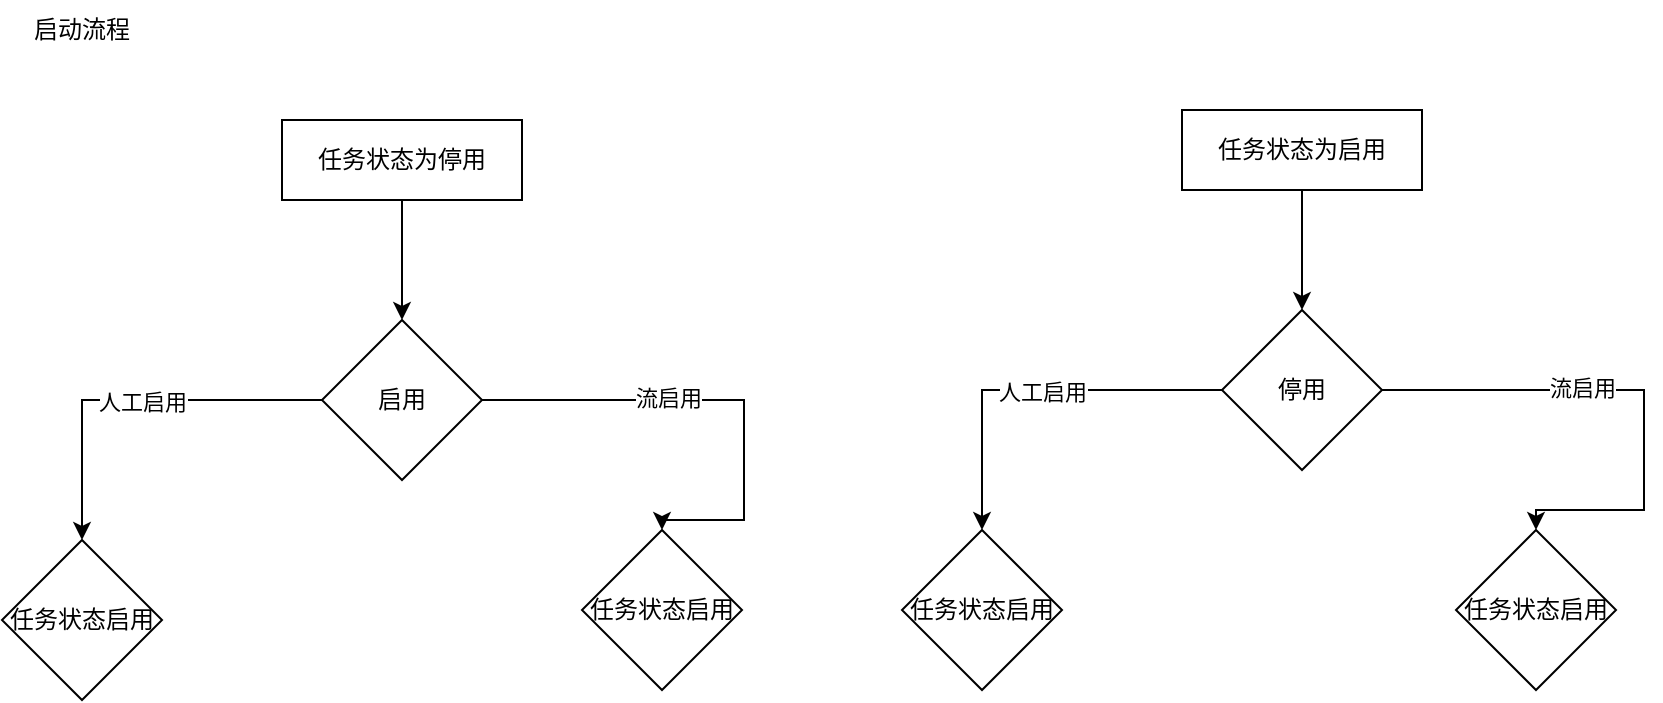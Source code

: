 <mxfile version="25.0.3">
  <diagram name="第 1 页" id="BmtrHXOaPfJpMW9g69Y2">
    <mxGraphModel dx="958" dy="605" grid="1" gridSize="10" guides="1" tooltips="1" connect="1" arrows="1" fold="1" page="1" pageScale="1" pageWidth="827" pageHeight="1169" math="0" shadow="0">
      <root>
        <mxCell id="0" />
        <mxCell id="1" parent="0" />
        <mxCell id="-yPmq9s3Uo_zZ_bbpHA7-3" value="" style="edgeStyle=orthogonalEdgeStyle;rounded=0;orthogonalLoop=1;jettySize=auto;html=1;" edge="1" parent="1" source="3HEjkA3OWnDrw-g19RdO-1" target="-yPmq9s3Uo_zZ_bbpHA7-2">
          <mxGeometry relative="1" as="geometry" />
        </mxCell>
        <mxCell id="3HEjkA3OWnDrw-g19RdO-1" value="任务状态为停用" style="rounded=0;whiteSpace=wrap;html=1;" parent="1" vertex="1">
          <mxGeometry x="160" y="80" width="120" height="40" as="geometry" />
        </mxCell>
        <mxCell id="-yPmq9s3Uo_zZ_bbpHA7-1" value="启动流程" style="text;html=1;align=center;verticalAlign=middle;whiteSpace=wrap;rounded=0;" vertex="1" parent="1">
          <mxGeometry x="30" y="20" width="60" height="30" as="geometry" />
        </mxCell>
        <mxCell id="-yPmq9s3Uo_zZ_bbpHA7-5" value="" style="edgeStyle=orthogonalEdgeStyle;rounded=0;orthogonalLoop=1;jettySize=auto;html=1;entryX=0.5;entryY=0;entryDx=0;entryDy=0;" edge="1" parent="1" source="-yPmq9s3Uo_zZ_bbpHA7-2" target="-yPmq9s3Uo_zZ_bbpHA7-7">
          <mxGeometry relative="1" as="geometry">
            <mxPoint x="370" y="270" as="targetPoint" />
            <Array as="points">
              <mxPoint x="391" y="220" />
              <mxPoint x="391" y="280" />
            </Array>
          </mxGeometry>
        </mxCell>
        <mxCell id="-yPmq9s3Uo_zZ_bbpHA7-6" value="流启用" style="edgeLabel;html=1;align=center;verticalAlign=middle;resizable=0;points=[];" vertex="1" connectable="0" parent="-yPmq9s3Uo_zZ_bbpHA7-5">
          <mxGeometry x="-0.217" y="1" relative="1" as="geometry">
            <mxPoint as="offset" />
          </mxGeometry>
        </mxCell>
        <mxCell id="-yPmq9s3Uo_zZ_bbpHA7-9" style="edgeStyle=orthogonalEdgeStyle;rounded=0;orthogonalLoop=1;jettySize=auto;html=1;exitX=0;exitY=0.5;exitDx=0;exitDy=0;" edge="1" parent="1" source="-yPmq9s3Uo_zZ_bbpHA7-2" target="-yPmq9s3Uo_zZ_bbpHA7-8">
          <mxGeometry relative="1" as="geometry" />
        </mxCell>
        <mxCell id="-yPmq9s3Uo_zZ_bbpHA7-10" value="人工启用" style="edgeLabel;html=1;align=center;verticalAlign=middle;resizable=0;points=[];" vertex="1" connectable="0" parent="-yPmq9s3Uo_zZ_bbpHA7-9">
          <mxGeometry x="-0.045" y="1" relative="1" as="geometry">
            <mxPoint as="offset" />
          </mxGeometry>
        </mxCell>
        <mxCell id="-yPmq9s3Uo_zZ_bbpHA7-2" value="启用" style="rhombus;whiteSpace=wrap;html=1;rounded=0;" vertex="1" parent="1">
          <mxGeometry x="180" y="180" width="80" height="80" as="geometry" />
        </mxCell>
        <mxCell id="-yPmq9s3Uo_zZ_bbpHA7-7" value="任务状态启用" style="rhombus;whiteSpace=wrap;html=1;rounded=0;" vertex="1" parent="1">
          <mxGeometry x="310" y="285" width="80" height="80" as="geometry" />
        </mxCell>
        <mxCell id="-yPmq9s3Uo_zZ_bbpHA7-8" value="任务状态启用" style="rhombus;whiteSpace=wrap;html=1;rounded=0;" vertex="1" parent="1">
          <mxGeometry x="20" y="290" width="80" height="80" as="geometry" />
        </mxCell>
        <mxCell id="-yPmq9s3Uo_zZ_bbpHA7-20" value="" style="edgeStyle=orthogonalEdgeStyle;rounded=0;orthogonalLoop=1;jettySize=auto;html=1;" edge="1" parent="1" source="-yPmq9s3Uo_zZ_bbpHA7-21" target="-yPmq9s3Uo_zZ_bbpHA7-26">
          <mxGeometry relative="1" as="geometry" />
        </mxCell>
        <mxCell id="-yPmq9s3Uo_zZ_bbpHA7-21" value="任务状态为启用" style="rounded=0;whiteSpace=wrap;html=1;" vertex="1" parent="1">
          <mxGeometry x="610" y="75" width="120" height="40" as="geometry" />
        </mxCell>
        <mxCell id="-yPmq9s3Uo_zZ_bbpHA7-22" value="" style="edgeStyle=orthogonalEdgeStyle;rounded=0;orthogonalLoop=1;jettySize=auto;html=1;entryX=0.5;entryY=0;entryDx=0;entryDy=0;" edge="1" parent="1" source="-yPmq9s3Uo_zZ_bbpHA7-26" target="-yPmq9s3Uo_zZ_bbpHA7-27">
          <mxGeometry relative="1" as="geometry">
            <mxPoint x="820" y="265" as="targetPoint" />
            <Array as="points">
              <mxPoint x="841" y="215" />
              <mxPoint x="841" y="275" />
            </Array>
          </mxGeometry>
        </mxCell>
        <mxCell id="-yPmq9s3Uo_zZ_bbpHA7-23" value="流启用" style="edgeLabel;html=1;align=center;verticalAlign=middle;resizable=0;points=[];" vertex="1" connectable="0" parent="-yPmq9s3Uo_zZ_bbpHA7-22">
          <mxGeometry x="-0.217" y="1" relative="1" as="geometry">
            <mxPoint as="offset" />
          </mxGeometry>
        </mxCell>
        <mxCell id="-yPmq9s3Uo_zZ_bbpHA7-24" style="edgeStyle=orthogonalEdgeStyle;rounded=0;orthogonalLoop=1;jettySize=auto;html=1;exitX=0;exitY=0.5;exitDx=0;exitDy=0;" edge="1" parent="1" source="-yPmq9s3Uo_zZ_bbpHA7-26" target="-yPmq9s3Uo_zZ_bbpHA7-28">
          <mxGeometry relative="1" as="geometry" />
        </mxCell>
        <mxCell id="-yPmq9s3Uo_zZ_bbpHA7-25" value="人工启用" style="edgeLabel;html=1;align=center;verticalAlign=middle;resizable=0;points=[];" vertex="1" connectable="0" parent="-yPmq9s3Uo_zZ_bbpHA7-24">
          <mxGeometry x="-0.045" y="1" relative="1" as="geometry">
            <mxPoint as="offset" />
          </mxGeometry>
        </mxCell>
        <mxCell id="-yPmq9s3Uo_zZ_bbpHA7-26" value="停用" style="rhombus;whiteSpace=wrap;html=1;rounded=0;" vertex="1" parent="1">
          <mxGeometry x="630" y="175" width="80" height="80" as="geometry" />
        </mxCell>
        <mxCell id="-yPmq9s3Uo_zZ_bbpHA7-27" value="任务状态启用" style="rhombus;whiteSpace=wrap;html=1;rounded=0;" vertex="1" parent="1">
          <mxGeometry x="747" y="285" width="80" height="80" as="geometry" />
        </mxCell>
        <mxCell id="-yPmq9s3Uo_zZ_bbpHA7-28" value="任务状态启用" style="rhombus;whiteSpace=wrap;html=1;rounded=0;" vertex="1" parent="1">
          <mxGeometry x="470" y="285" width="80" height="80" as="geometry" />
        </mxCell>
      </root>
    </mxGraphModel>
  </diagram>
</mxfile>
